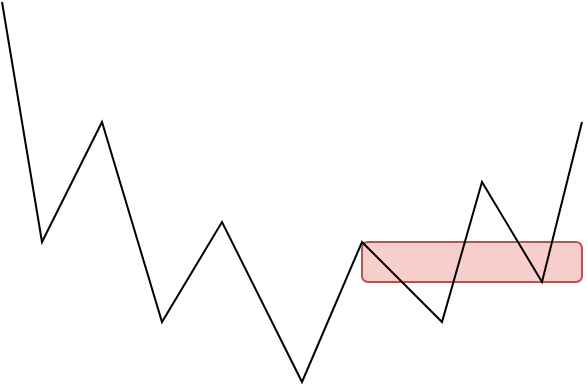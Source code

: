 <mxfile version="12.8.4" type="github">
  <diagram id="zjRZJcL3vXd0Ajd076Mg" name="买卖点">
    <mxGraphModel dx="1038" dy="548" grid="1" gridSize="10" guides="1" tooltips="1" connect="1" arrows="1" fold="1" page="1" pageScale="1" pageWidth="827" pageHeight="1169" math="0" shadow="0">
      <root>
        <mxCell id="0" />
        <mxCell id="1" parent="0" />
        <mxCell id="6B-a7uznzQyvvIPYZY3W-1" value="" style="rounded=1;whiteSpace=wrap;html=1;fillColor=#f8cecc;strokeColor=#b85450;" vertex="1" parent="1">
          <mxGeometry x="230" y="170" width="110" height="20" as="geometry" />
        </mxCell>
        <mxCell id="6B-a7uznzQyvvIPYZY3W-2" value="" style="endArrow=none;html=1;rounded=0;" edge="1" parent="1">
          <mxGeometry width="50" height="50" relative="1" as="geometry">
            <mxPoint x="50" y="50" as="sourcePoint" />
            <mxPoint x="340" y="110" as="targetPoint" />
            <Array as="points">
              <mxPoint x="70" y="170" />
              <mxPoint x="100" y="110" />
              <mxPoint x="130" y="210" />
              <mxPoint x="160" y="160" />
              <mxPoint x="200" y="240" />
              <mxPoint x="230" y="170" />
              <mxPoint x="270" y="210" />
              <mxPoint x="290" y="140" />
              <mxPoint x="320" y="190" />
            </Array>
          </mxGeometry>
        </mxCell>
      </root>
    </mxGraphModel>
  </diagram>
</mxfile>
